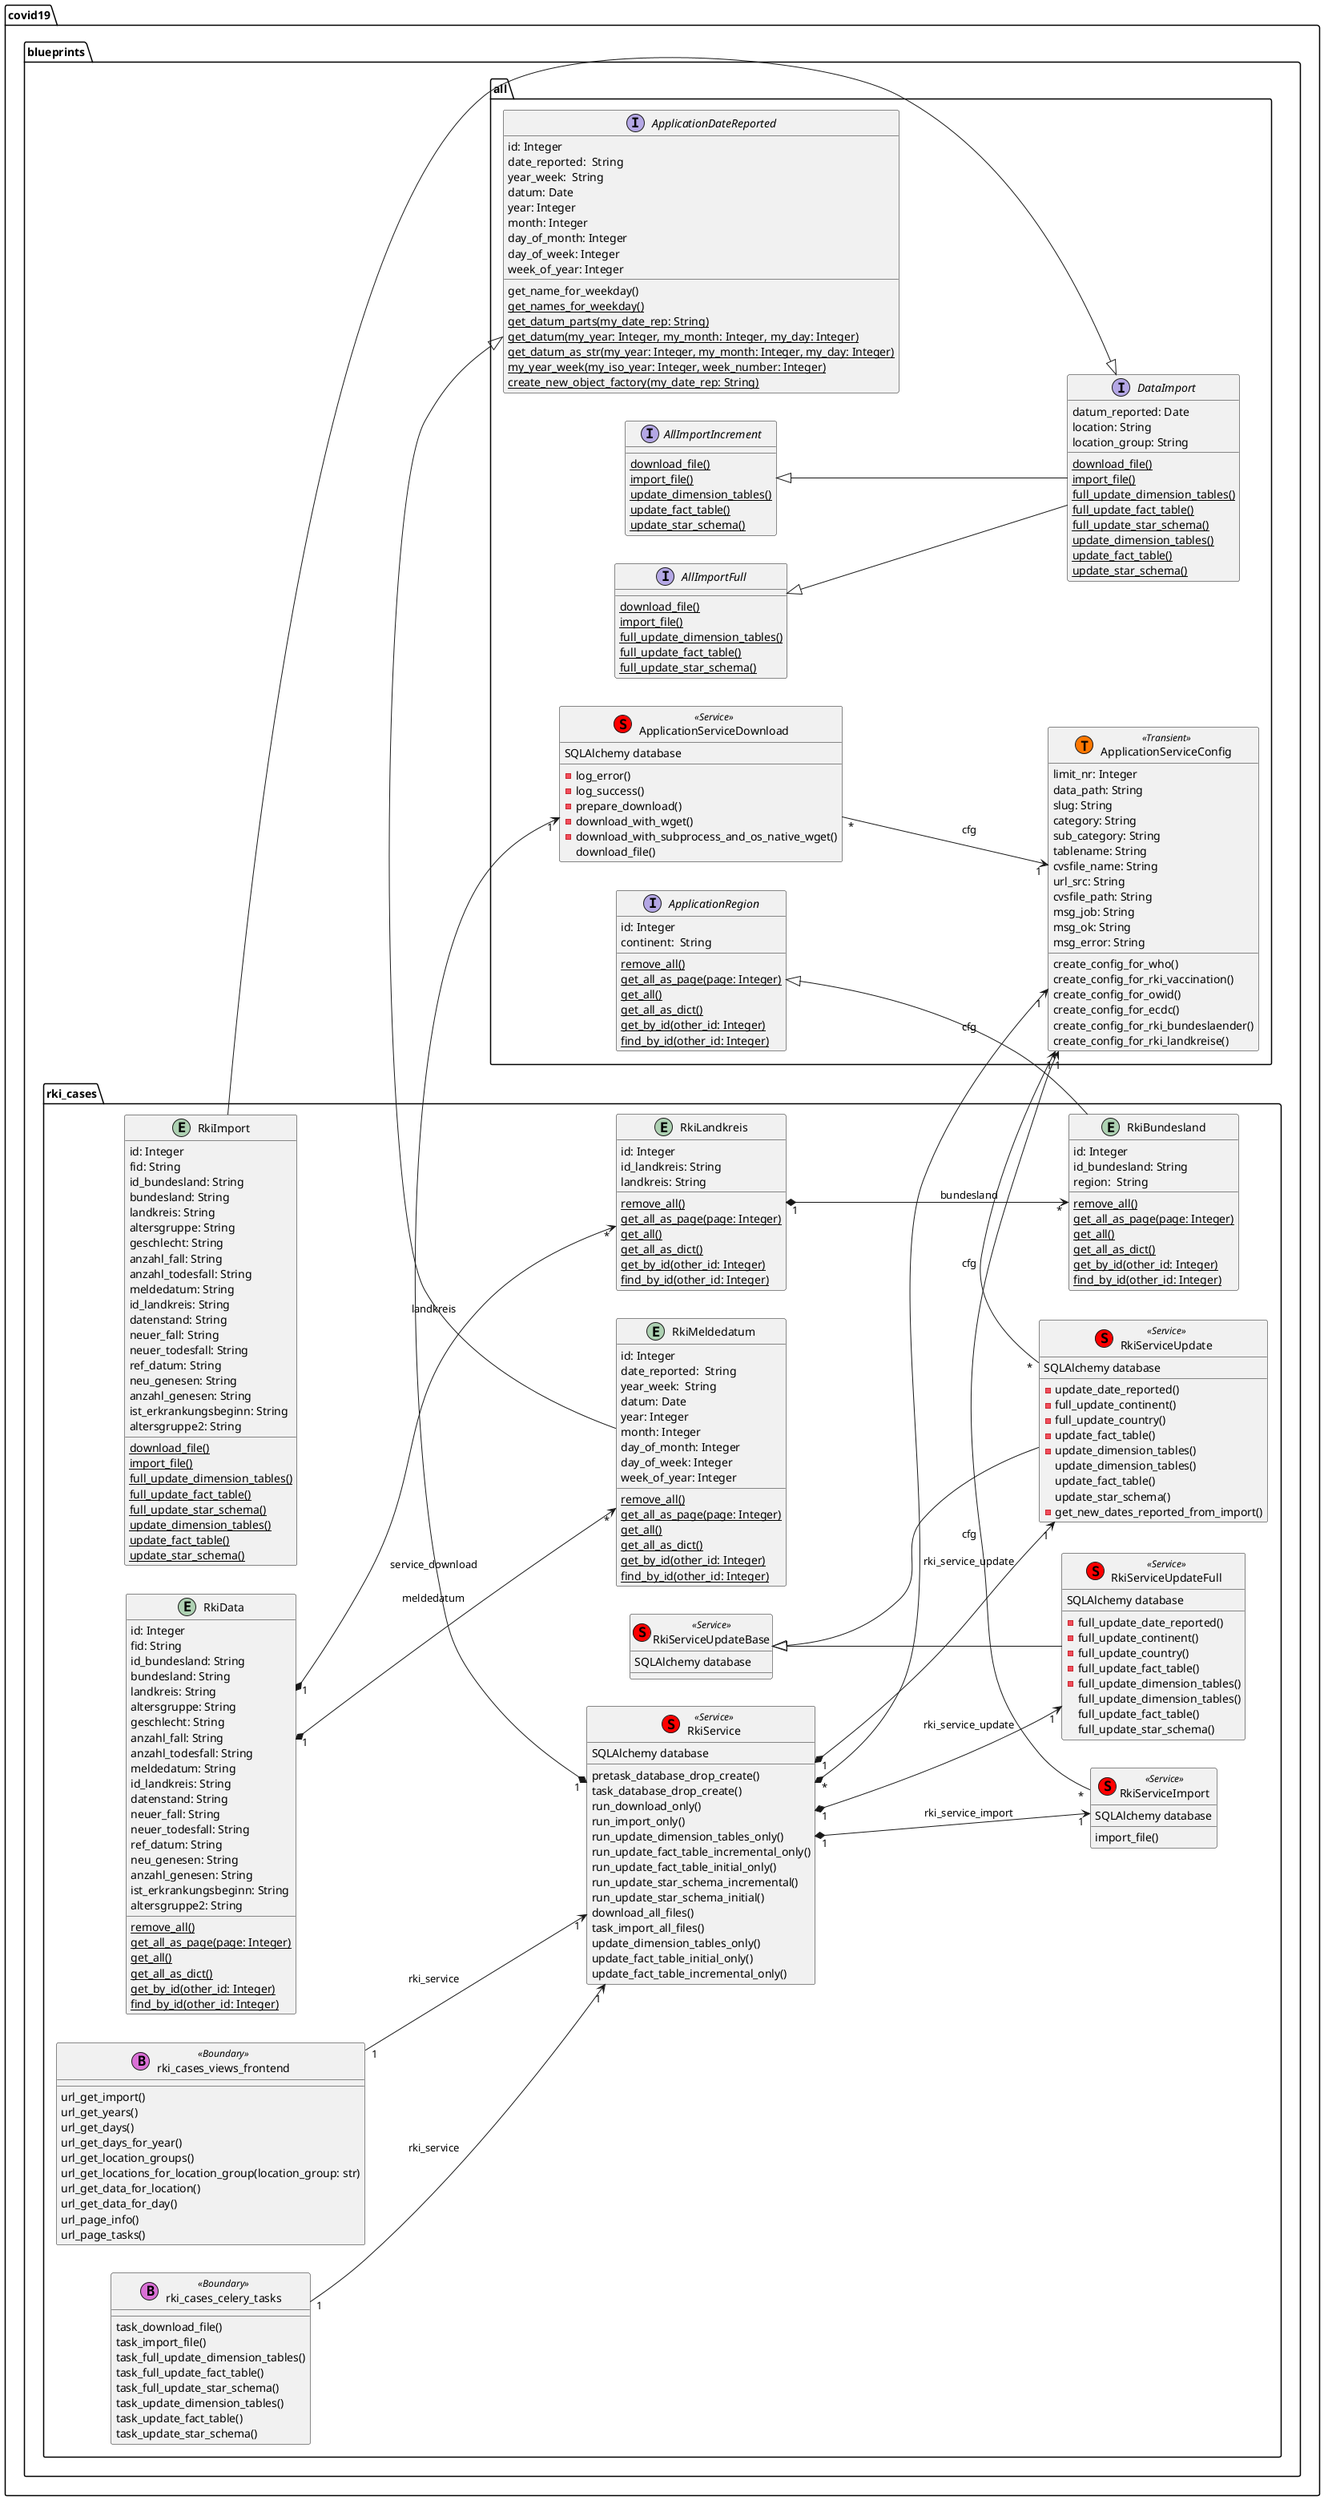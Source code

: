 @startuml
left to right direction
package covid19.blueprints.all {

	interface ApplicationDateReported {
	    id: Integer
		date_reported:  String
	    year_week:  String
	    datum: Date
	    year: Integer
	    month: Integer
	    day_of_month: Integer
	    day_of_week: Integer
	    week_of_year: Integer
		get_name_for_weekday()
		{classifier} get_names_for_weekday()
		{classifier} get_datum_parts(my_date_rep: String)
		{classifier} get_datum(my_year: Integer, my_month: Integer, my_day: Integer)
		{classifier} get_datum_as_str(my_year: Integer, my_month: Integer, my_day: Integer)
		{classifier} my_year_week(my_iso_year: Integer, week_number: Integer)
		{classifier} create_new_object_factory(my_date_rep: String)
	}
	interface ApplicationRegion {
	    id: Integer
	    continent:  String
	    {classifier} remove_all()
	    {classifier} get_all_as_page(page: Integer)
	    {classifier} get_all()
	    {classifier} get_all_as_dict()
	    {classifier} get_by_id(other_id: Integer)
	    {classifier} find_by_id(other_id: Integer)
	}
	class ApplicationServiceDownload << (S,red) Service >> {
		-log_error()
		-log_success()
		-prepare_download()
		-download_with_wget()
		-download_with_subprocess_and_os_native_wget()
		download_file()
	}
	class ApplicationServiceConfig << (T,#FF7700) Transient >> {
		limit_nr: Integer
	    data_path: String
	    slug: String
	    category: String
	    sub_category: String
	    tablename: String
	    cvsfile_name: String
	    url_src: String
	    cvsfile_path: String
	    msg_job: String
	    msg_ok: String
	    msg_error: String
		create_config_for_who()
		create_config_for_rki_vaccination()
		create_config_for_owid()
		create_config_for_ecdc()
		create_config_for_rki_bundeslaender()
		create_config_for_rki_landkreise()
	}

	interface AllImportFull {
		{classifier} download_file()
		{classifier} import_file()
		{classifier} full_update_dimension_tables()
		{classifier} full_update_fact_table()
		{classifier} full_update_star_schema()
	}

	interface AllImportIncrement {
		{classifier} download_file()
		{classifier} import_file()
		{classifier} update_dimension_tables()
		{classifier} update_fact_table()
		{classifier} update_star_schema()
	}

	interface DataImport {
	    datum_reported: Date
		location: String
		location_group: String
		{classifier} download_file()
		{classifier} import_file()
		{classifier} full_update_dimension_tables()
		{classifier} full_update_fact_table()
		{classifier} full_update_star_schema()
		{classifier} update_dimension_tables()
		{classifier} update_fact_table()
		{classifier} update_star_schema()
	}
}
package covid19.blueprints.rki_cases {

	entity RkiImport {
		id: Integer
	    fid: String
	    id_bundesland: String
	    bundesland: String
	    landkreis: String
	    altersgruppe: String
	    geschlecht: String
	    anzahl_fall: String
	    anzahl_todesfall: String
	    meldedatum: String
	    id_landkreis: String
	    datenstand: String
	    neuer_fall: String
	    neuer_todesfall: String
	    ref_datum: String
	    neu_genesen: String
	    anzahl_genesen: String
	    ist_erkrankungsbeginn: String
	    altersgruppe2: String
		{classifier} download_file()
		{classifier} import_file()
		{classifier} full_update_dimension_tables()
		{classifier} full_update_fact_table()
		{classifier} full_update_star_schema()
		{classifier} update_dimension_tables()
		{classifier} update_fact_table()
		{classifier} update_star_schema()
	}

	entity RkiMeldedatum {
	    id: Integer
		date_reported:  String
	    year_week:  String
	    datum: Date
	    year: Integer
	    month: Integer
	    day_of_month: Integer
	    day_of_week: Integer
	    week_of_year: Integer
	    {classifier} remove_all()
	    {classifier} get_all_as_page(page: Integer)
	    {classifier} get_all()
	    {classifier} get_all_as_dict()
	    {classifier} get_by_id(other_id: Integer)
	    {classifier} find_by_id(other_id: Integer)
	}
	entity RkiBundesland {
	    id: Integer
		id_bundesland: String
	    region:  String
	    {classifier} remove_all()
	    {classifier} get_all_as_page(page: Integer)
	    {classifier} get_all()
	    {classifier} get_all_as_dict()
	    {classifier} get_by_id(other_id: Integer)
	    {classifier} find_by_id(other_id: Integer)
	}

	entity RkiLandkreis {
	    id: Integer
		id_landkreis: String
		landkreis: String
	    {classifier} remove_all()
	    {classifier} get_all_as_page(page: Integer)
	    {classifier} get_all()
	    {classifier} get_all_as_dict()
	    {classifier} get_by_id(other_id: Integer)
	    {classifier} find_by_id(other_id: Integer)
	}
	entity RkiData {
	    id: Integer
	    fid: String
	    id_bundesland: String
	    bundesland: String
	    landkreis: String
	    altersgruppe: String
	    geschlecht: String
	    anzahl_fall: String
	    anzahl_todesfall: String
	    meldedatum: String
	    id_landkreis: String
	    datenstand: String
	    neuer_fall: String
	    neuer_todesfall: String
	    ref_datum: String
	    neu_genesen: String
	    anzahl_genesen: String
	    ist_erkrankungsbeginn: String
	    altersgruppe2: String
	    {classifier} remove_all()
	    {classifier} get_all_as_page(page: Integer)
	    {classifier} get_all()
	    {classifier} get_all_as_dict()
	    {classifier} get_by_id(other_id: Integer)
	    {classifier} find_by_id(other_id: Integer)
	}
	class RkiServiceImport << (S,red) Service >> {
		import_file()
	}
	class RkiServiceUpdateBase << (S,red) Service >> {
	}
	class RkiServiceUpdateFull << (S,red) Service >> {
		-full_update_date_reported()
		-full_update_continent()
		-full_update_country()
		-full_update_fact_table()
		-full_update_dimension_tables()
		full_update_dimension_tables()
		full_update_fact_table()
		full_update_star_schema()
	}
	class RkiServiceUpdate << (S,red) Service >> {
		-update_date_reported()
		-full_update_continent()
		-full_update_country()
		-update_fact_table()
	    -update_dimension_tables()
		update_dimension_tables()
		update_fact_table()
		update_star_schema()
		-get_new_dates_reported_from_import()
	}
	class RkiService << (S,red) Service >> {
	    pretask_database_drop_create()
	    task_database_drop_create()
	    run_download_only()
	    run_import_only()
	    run_update_dimension_tables_only()
	    run_update_fact_table_incremental_only()
	    run_update_fact_table_initial_only()
	    run_update_star_schema_incremental()
	    run_update_star_schema_initial()
	    download_all_files()
	    task_import_all_files()
	    update_dimension_tables_only()
	    update_fact_table_initial_only()
	    update_fact_table_incremental_only()
	}
	class rki_cases_views_frontend << (B,orchid) Boundary >> {
	    url_get_import()
		url_get_years()
		url_get_days()
		url_get_days_for_year()
		url_get_location_groups()
		url_get_locations_for_location_group(location_group: str)
		url_get_data_for_location()
		url_get_data_for_day()
	    url_page_info()
	    url_page_tasks()
	}
	class rki_cases_celery_tasks << (B,orchid) Boundary >> {
		task_download_file()
		task_import_file()
		task_full_update_dimension_tables()
		task_full_update_fact_table()
		task_full_update_star_schema()
		task_update_dimension_tables()
		task_update_fact_table()
		task_update_star_schema()
	}
}
RkiServiceImport : SQLAlchemy database
RkiServiceUpdateBase : SQLAlchemy database
RkiServiceUpdateFull : SQLAlchemy database
RkiServiceUpdate : SQLAlchemy database
RkiService : SQLAlchemy database
ApplicationServiceDownload : SQLAlchemy database
RkiServiceUpdateBase <|-- RkiServiceUpdateFull
RkiServiceUpdateBase <|-- RkiServiceUpdate
ApplicationDateReported <|-- RkiMeldedatum
ApplicationRegion <|-- RkiBundesland
RkiLandkreis "1" *--> "*" RkiBundesland : bundesland
RkiData "1" *--> "*" RkiLandkreis : landkreis
RkiData "1" *--> "*" RkiMeldedatum : meldedatum
RkiService "*" *--> "1"  ApplicationServiceConfig : cfg
RkiServiceImport "*" --> "1"  ApplicationServiceConfig : cfg
RkiServiceUpdate "*" --> "1"  ApplicationServiceConfig : cfg
ApplicationServiceDownload "*" --> "1"  ApplicationServiceConfig : cfg
RkiService "1" *--> "1" RkiServiceImport : rki_service_import
RkiService "1" *--> "1" RkiServiceUpdate : rki_service_update
RkiService "1" *--> "1" RkiServiceUpdateFull : rki_service_update
RkiService "1" *--> "1" ApplicationServiceDownload : service_download
rki_cases_views_frontend "1" --> "1" RkiService : rki_service
rki_cases_celery_tasks "1" --> "1" RkiService : rki_service
AllImportFull <|-- DataImport
AllImportIncrement <|-- DataImport
DataImport <|-- RkiImport
@enduml
